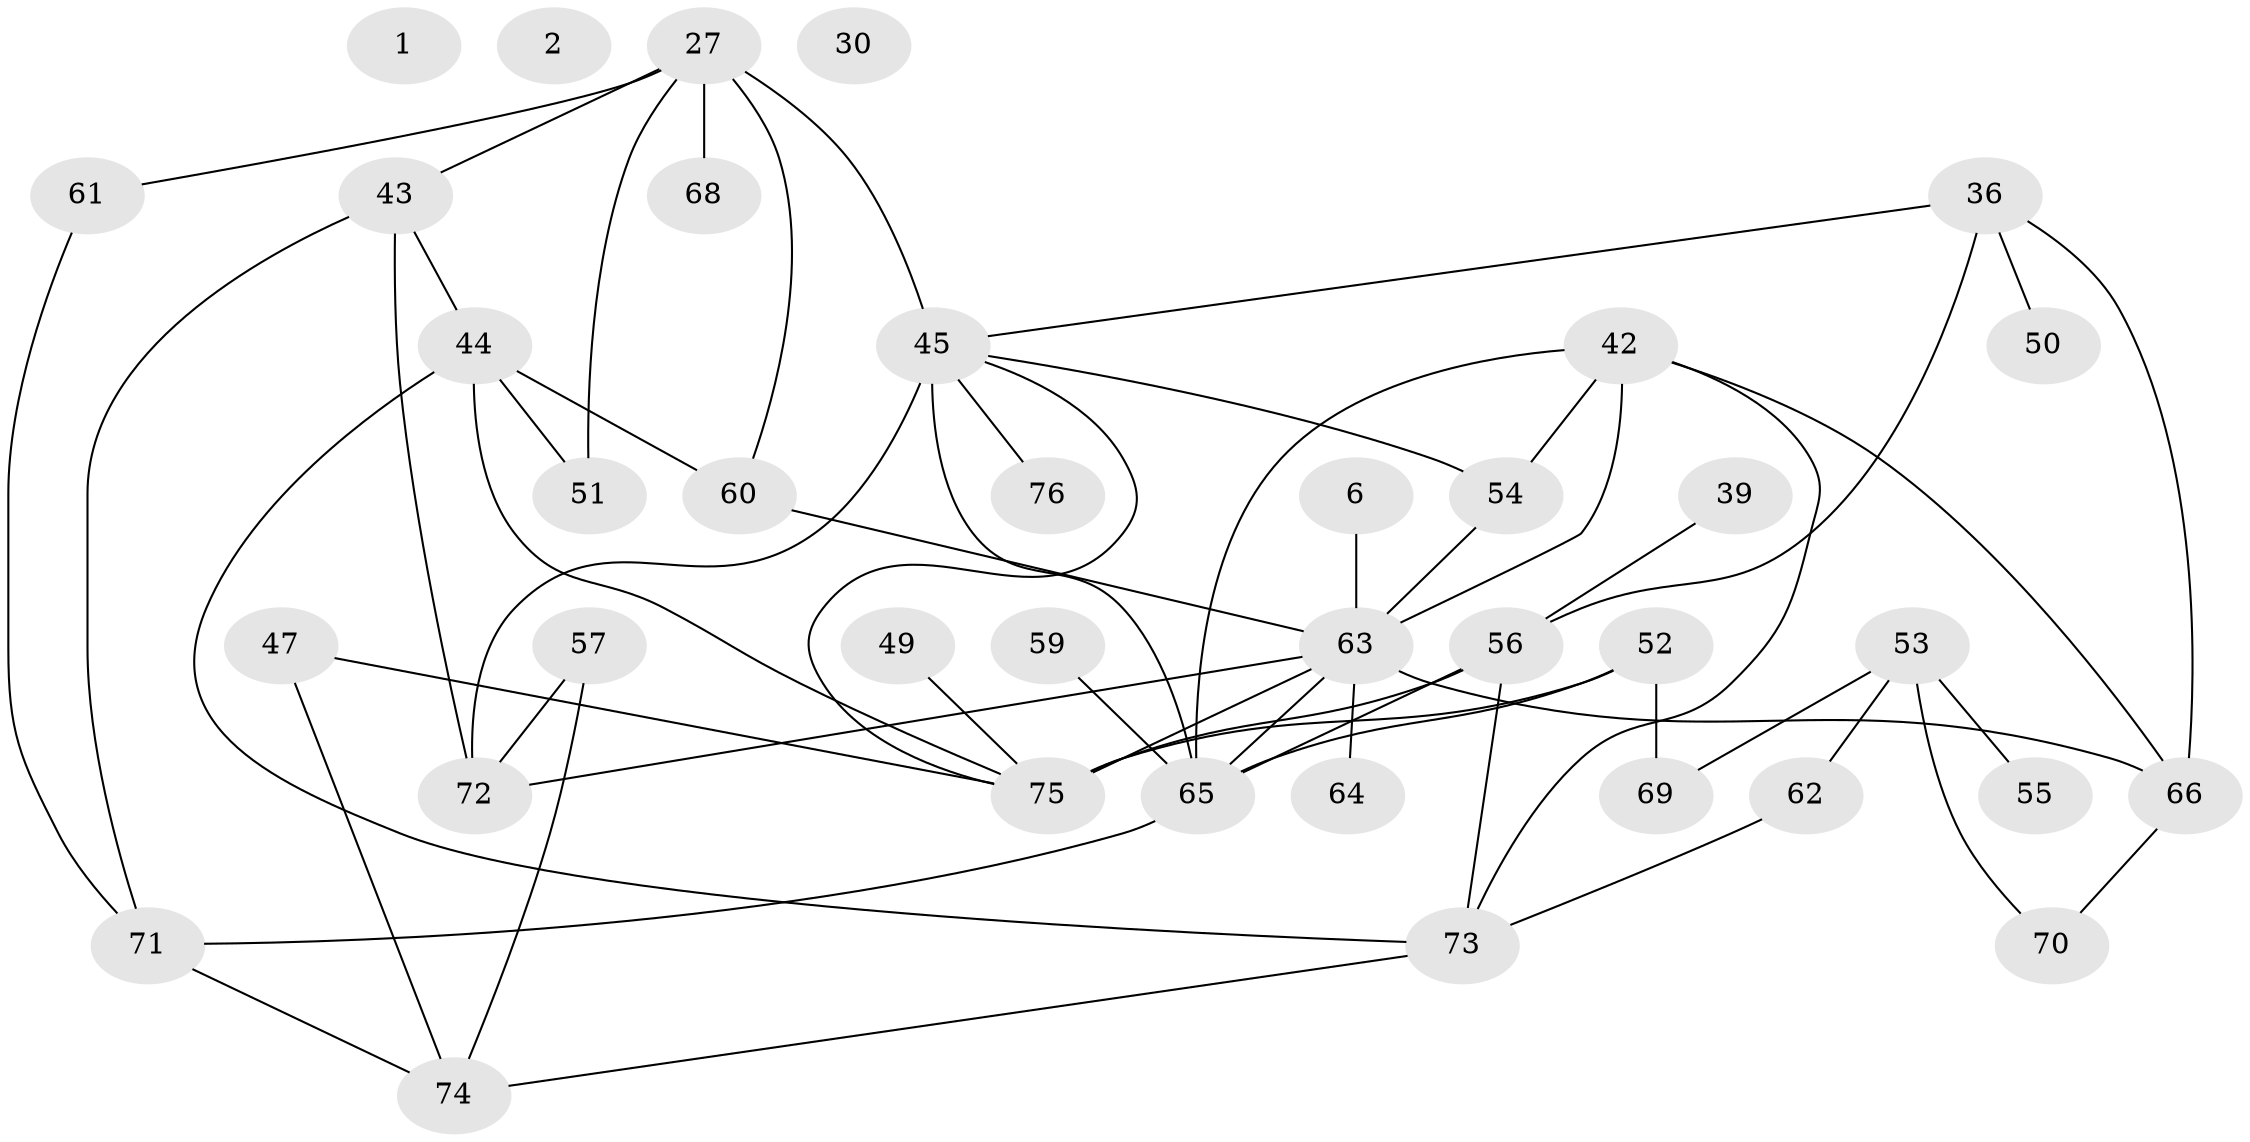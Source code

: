 // original degree distribution, {0: 0.039473684210526314, 6: 0.02631578947368421, 2: 0.2236842105263158, 4: 0.15789473684210525, 1: 0.18421052631578946, 3: 0.27631578947368424, 5: 0.07894736842105263, 7: 0.013157894736842105}
// Generated by graph-tools (version 1.1) at 2025/40/03/09/25 04:40:07]
// undirected, 38 vertices, 58 edges
graph export_dot {
graph [start="1"]
  node [color=gray90,style=filled];
  1;
  2;
  6;
  27;
  30;
  36;
  39;
  42 [super="+31+37"];
  43 [super="+18"];
  44 [super="+33"];
  45 [super="+26"];
  47;
  49;
  50;
  51 [super="+14"];
  52 [super="+20"];
  53 [super="+46"];
  54;
  55;
  56 [super="+23+41+13"];
  57;
  59;
  60 [super="+40"];
  61 [super="+12"];
  62;
  63 [super="+10+17"];
  64;
  65 [super="+58"];
  66 [super="+5+32"];
  68;
  69;
  70 [super="+19"];
  71 [super="+25+15"];
  72 [super="+9"];
  73 [super="+38"];
  74;
  75 [super="+11+67+48"];
  76;
  6 -- 63;
  27 -- 43;
  27 -- 45 [weight=2];
  27 -- 51;
  27 -- 60;
  27 -- 68;
  27 -- 61;
  36 -- 50;
  36 -- 45;
  36 -- 66;
  36 -- 56;
  39 -- 56;
  42 -- 54;
  42 -- 66;
  42 -- 65;
  42 -- 73;
  42 -- 63;
  43 -- 72;
  43 -- 44;
  43 -- 71;
  44 -- 51;
  44 -- 60;
  44 -- 75;
  44 -- 73;
  45 -- 54;
  45 -- 65 [weight=2];
  45 -- 72;
  45 -- 76;
  45 -- 75;
  47 -- 74;
  47 -- 75;
  49 -- 75;
  52 -- 69;
  52 -- 75;
  52 -- 65;
  53 -- 55;
  53 -- 69;
  53 -- 70;
  53 -- 62;
  54 -- 63;
  56 -- 65 [weight=2];
  56 -- 73;
  56 -- 75 [weight=2];
  57 -- 74;
  57 -- 72;
  59 -- 65 [weight=2];
  60 -- 63;
  61 -- 71;
  62 -- 73;
  63 -- 66 [weight=3];
  63 -- 75 [weight=2];
  63 -- 64;
  63 -- 72;
  63 -- 65;
  65 -- 71;
  66 -- 70;
  71 -- 74;
  73 -- 74;
}
